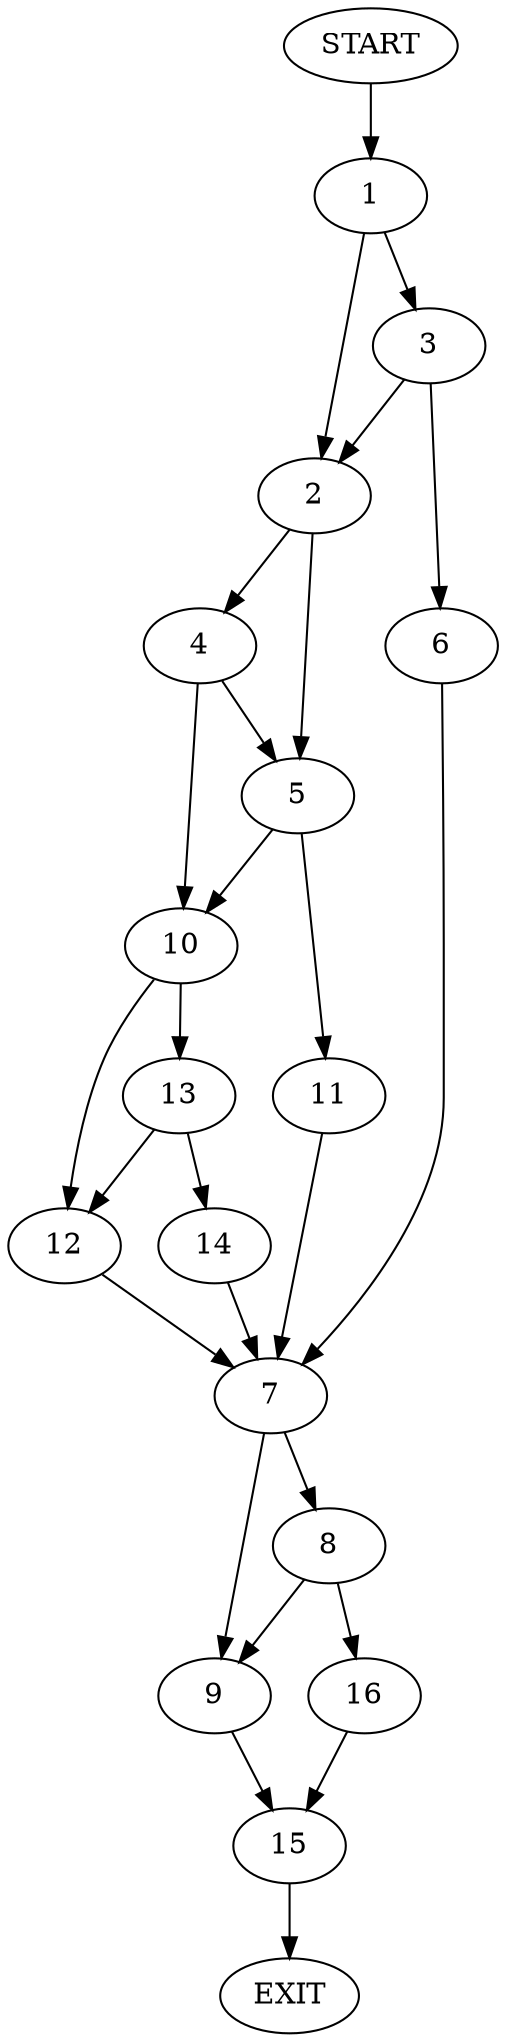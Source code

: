 digraph {
0 [label="START"]
17 [label="EXIT"]
0 -> 1
1 -> 2
1 -> 3
2 -> 4
2 -> 5
3 -> 2
3 -> 6
6 -> 7
7 -> 8
7 -> 9
4 -> 5
4 -> 10
5 -> 11
5 -> 10
10 -> 12
10 -> 13
11 -> 7
12 -> 7
13 -> 12
13 -> 14
14 -> 7
9 -> 15
8 -> 9
8 -> 16
16 -> 15
15 -> 17
}
